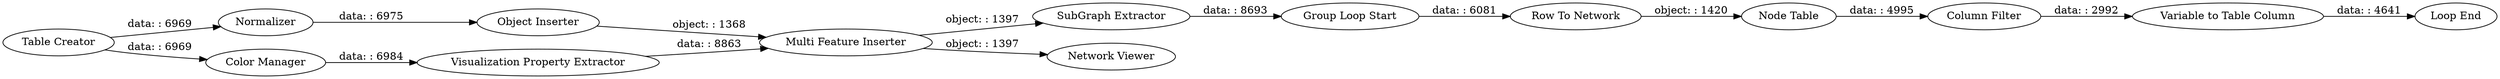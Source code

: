 digraph {
	"-7054571814183864944_12" [label="Node Table"]
	"-7054571814183864944_5" [label="Multi Feature Inserter"]
	"-7054571814183864944_11" [label="Row To Network"]
	"-7054571814183864944_7" [label=Normalizer]
	"-7054571814183864944_6" [label="Visualization Property Extractor"]
	"-7054571814183864944_4" [label="Color Manager"]
	"-7054571814183864944_13" [label="Loop End"]
	"-7054571814183864944_14" [label="Variable to Table Column"]
	"-7054571814183864944_2" [label="Object Inserter"]
	"-7054571814183864944_1" [label="Table Creator"]
	"-7054571814183864944_9" [label="SubGraph Extractor"]
	"-7054571814183864944_16" [label="Column Filter"]
	"-7054571814183864944_15" [label="Group Loop Start"]
	"-7054571814183864944_3" [label="Network Viewer"]
	"-7054571814183864944_1" -> "-7054571814183864944_4" [label="data: : 6969"]
	"-7054571814183864944_9" -> "-7054571814183864944_15" [label="data: : 8693"]
	"-7054571814183864944_16" -> "-7054571814183864944_14" [label="data: : 2992"]
	"-7054571814183864944_11" -> "-7054571814183864944_12" [label="object: : 1420"]
	"-7054571814183864944_2" -> "-7054571814183864944_5" [label="object: : 1368"]
	"-7054571814183864944_5" -> "-7054571814183864944_3" [label="object: : 1397"]
	"-7054571814183864944_7" -> "-7054571814183864944_2" [label="data: : 6975"]
	"-7054571814183864944_1" -> "-7054571814183864944_7" [label="data: : 6969"]
	"-7054571814183864944_4" -> "-7054571814183864944_6" [label="data: : 6984"]
	"-7054571814183864944_14" -> "-7054571814183864944_13" [label="data: : 4641"]
	"-7054571814183864944_15" -> "-7054571814183864944_11" [label="data: : 6081"]
	"-7054571814183864944_12" -> "-7054571814183864944_16" [label="data: : 4995"]
	"-7054571814183864944_6" -> "-7054571814183864944_5" [label="data: : 8863"]
	"-7054571814183864944_5" -> "-7054571814183864944_9" [label="object: : 1397"]
	rankdir=LR
}
